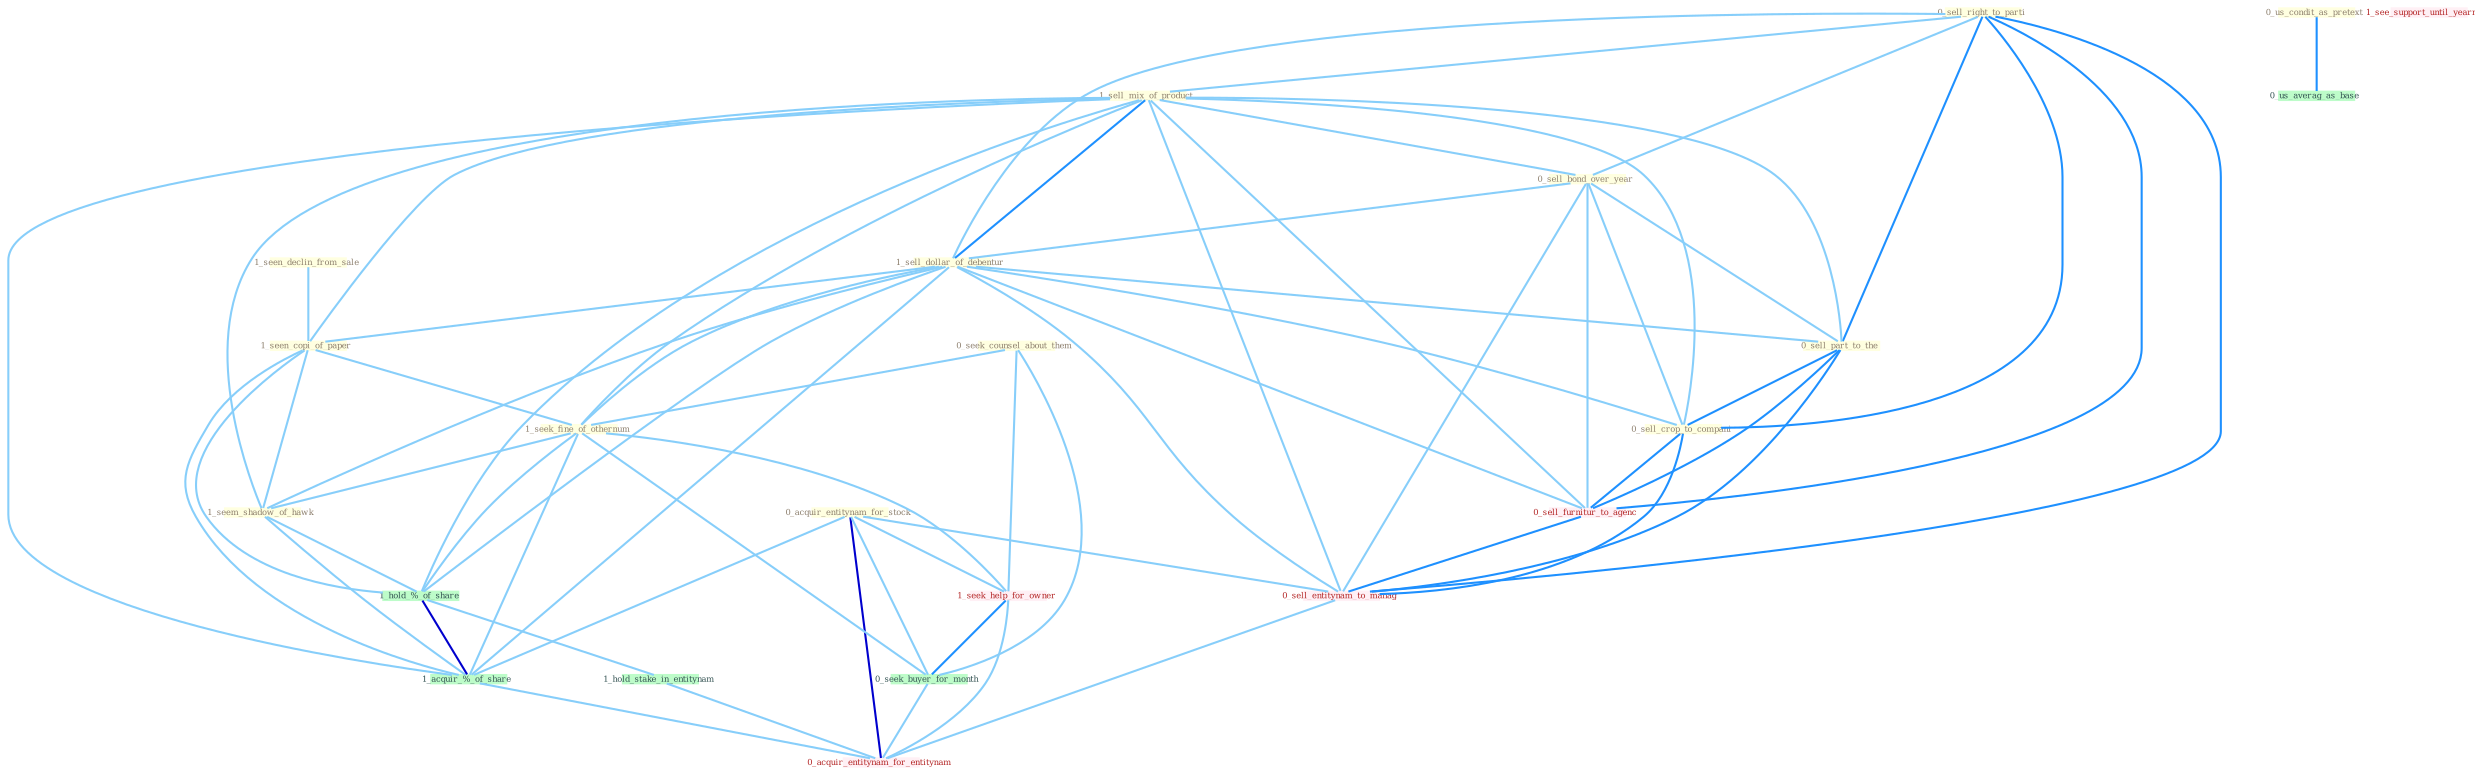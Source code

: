 Graph G{ 
    node
    [shape=polygon,style=filled,width=.5,height=.06,color="#BDFCC9",fixedsize=true,fontsize=4,
    fontcolor="#2f4f4f"];
    {node
    [color="#ffffe0", fontcolor="#8b7d6b"] "0_acquir_entitynam_for_stock " "0_sell_right_to_parti " "1_sell_mix_of_product " "0_seek_counsel_about_them " "0_sell_bond_over_year " "1_sell_dollar_of_debentur " "1_seen_declin_from_sale " "0_us_condit_as_pretext " "1_seen_copi_of_paper " "1_seek_fine_of_othernum " "0_sell_part_to_the " "0_sell_crop_to_compani " "1_seem_shadow_of_hawk "}
{node [color="#fff0f5", fontcolor="#b22222"] "1_seek_help_for_owner " "1_see_support_until_yearnum " "0_sell_furnitur_to_agenc " "0_sell_entitynam_to_manag " "0_acquir_entitynam_for_entitynam "}
edge [color="#B0E2FF"];

	"0_acquir_entitynam_for_stock " -- "1_seek_help_for_owner " [w="1", color="#87cefa" ];
	"0_acquir_entitynam_for_stock " -- "0_seek_buyer_for_month " [w="1", color="#87cefa" ];
	"0_acquir_entitynam_for_stock " -- "1_acquir_%_of_share " [w="1", color="#87cefa" ];
	"0_acquir_entitynam_for_stock " -- "0_sell_entitynam_to_manag " [w="1", color="#87cefa" ];
	"0_acquir_entitynam_for_stock " -- "0_acquir_entitynam_for_entitynam " [w="3", color="#0000cd" , len=0.6];
	"0_sell_right_to_parti " -- "1_sell_mix_of_product " [w="1", color="#87cefa" ];
	"0_sell_right_to_parti " -- "0_sell_bond_over_year " [w="1", color="#87cefa" ];
	"0_sell_right_to_parti " -- "1_sell_dollar_of_debentur " [w="1", color="#87cefa" ];
	"0_sell_right_to_parti " -- "0_sell_part_to_the " [w="2", color="#1e90ff" , len=0.8];
	"0_sell_right_to_parti " -- "0_sell_crop_to_compani " [w="2", color="#1e90ff" , len=0.8];
	"0_sell_right_to_parti " -- "0_sell_furnitur_to_agenc " [w="2", color="#1e90ff" , len=0.8];
	"0_sell_right_to_parti " -- "0_sell_entitynam_to_manag " [w="2", color="#1e90ff" , len=0.8];
	"1_sell_mix_of_product " -- "0_sell_bond_over_year " [w="1", color="#87cefa" ];
	"1_sell_mix_of_product " -- "1_sell_dollar_of_debentur " [w="2", color="#1e90ff" , len=0.8];
	"1_sell_mix_of_product " -- "1_seen_copi_of_paper " [w="1", color="#87cefa" ];
	"1_sell_mix_of_product " -- "1_seek_fine_of_othernum " [w="1", color="#87cefa" ];
	"1_sell_mix_of_product " -- "0_sell_part_to_the " [w="1", color="#87cefa" ];
	"1_sell_mix_of_product " -- "0_sell_crop_to_compani " [w="1", color="#87cefa" ];
	"1_sell_mix_of_product " -- "1_seem_shadow_of_hawk " [w="1", color="#87cefa" ];
	"1_sell_mix_of_product " -- "1_hold_%_of_share " [w="1", color="#87cefa" ];
	"1_sell_mix_of_product " -- "1_acquir_%_of_share " [w="1", color="#87cefa" ];
	"1_sell_mix_of_product " -- "0_sell_furnitur_to_agenc " [w="1", color="#87cefa" ];
	"1_sell_mix_of_product " -- "0_sell_entitynam_to_manag " [w="1", color="#87cefa" ];
	"0_seek_counsel_about_them " -- "1_seek_fine_of_othernum " [w="1", color="#87cefa" ];
	"0_seek_counsel_about_them " -- "1_seek_help_for_owner " [w="1", color="#87cefa" ];
	"0_seek_counsel_about_them " -- "0_seek_buyer_for_month " [w="1", color="#87cefa" ];
	"0_sell_bond_over_year " -- "1_sell_dollar_of_debentur " [w="1", color="#87cefa" ];
	"0_sell_bond_over_year " -- "0_sell_part_to_the " [w="1", color="#87cefa" ];
	"0_sell_bond_over_year " -- "0_sell_crop_to_compani " [w="1", color="#87cefa" ];
	"0_sell_bond_over_year " -- "0_sell_furnitur_to_agenc " [w="1", color="#87cefa" ];
	"0_sell_bond_over_year " -- "0_sell_entitynam_to_manag " [w="1", color="#87cefa" ];
	"1_sell_dollar_of_debentur " -- "1_seen_copi_of_paper " [w="1", color="#87cefa" ];
	"1_sell_dollar_of_debentur " -- "1_seek_fine_of_othernum " [w="1", color="#87cefa" ];
	"1_sell_dollar_of_debentur " -- "0_sell_part_to_the " [w="1", color="#87cefa" ];
	"1_sell_dollar_of_debentur " -- "0_sell_crop_to_compani " [w="1", color="#87cefa" ];
	"1_sell_dollar_of_debentur " -- "1_seem_shadow_of_hawk " [w="1", color="#87cefa" ];
	"1_sell_dollar_of_debentur " -- "1_hold_%_of_share " [w="1", color="#87cefa" ];
	"1_sell_dollar_of_debentur " -- "1_acquir_%_of_share " [w="1", color="#87cefa" ];
	"1_sell_dollar_of_debentur " -- "0_sell_furnitur_to_agenc " [w="1", color="#87cefa" ];
	"1_sell_dollar_of_debentur " -- "0_sell_entitynam_to_manag " [w="1", color="#87cefa" ];
	"1_seen_declin_from_sale " -- "1_seen_copi_of_paper " [w="1", color="#87cefa" ];
	"0_us_condit_as_pretext " -- "0_us_averag_as_base " [w="2", color="#1e90ff" , len=0.8];
	"1_seen_copi_of_paper " -- "1_seek_fine_of_othernum " [w="1", color="#87cefa" ];
	"1_seen_copi_of_paper " -- "1_seem_shadow_of_hawk " [w="1", color="#87cefa" ];
	"1_seen_copi_of_paper " -- "1_hold_%_of_share " [w="1", color="#87cefa" ];
	"1_seen_copi_of_paper " -- "1_acquir_%_of_share " [w="1", color="#87cefa" ];
	"1_seek_fine_of_othernum " -- "1_seem_shadow_of_hawk " [w="1", color="#87cefa" ];
	"1_seek_fine_of_othernum " -- "1_hold_%_of_share " [w="1", color="#87cefa" ];
	"1_seek_fine_of_othernum " -- "1_seek_help_for_owner " [w="1", color="#87cefa" ];
	"1_seek_fine_of_othernum " -- "0_seek_buyer_for_month " [w="1", color="#87cefa" ];
	"1_seek_fine_of_othernum " -- "1_acquir_%_of_share " [w="1", color="#87cefa" ];
	"0_sell_part_to_the " -- "0_sell_crop_to_compani " [w="2", color="#1e90ff" , len=0.8];
	"0_sell_part_to_the " -- "0_sell_furnitur_to_agenc " [w="2", color="#1e90ff" , len=0.8];
	"0_sell_part_to_the " -- "0_sell_entitynam_to_manag " [w="2", color="#1e90ff" , len=0.8];
	"0_sell_crop_to_compani " -- "0_sell_furnitur_to_agenc " [w="2", color="#1e90ff" , len=0.8];
	"0_sell_crop_to_compani " -- "0_sell_entitynam_to_manag " [w="2", color="#1e90ff" , len=0.8];
	"1_seem_shadow_of_hawk " -- "1_hold_%_of_share " [w="1", color="#87cefa" ];
	"1_seem_shadow_of_hawk " -- "1_acquir_%_of_share " [w="1", color="#87cefa" ];
	"1_hold_%_of_share " -- "1_hold_stake_in_entitynam " [w="1", color="#87cefa" ];
	"1_hold_%_of_share " -- "1_acquir_%_of_share " [w="3", color="#0000cd" , len=0.6];
	"1_hold_stake_in_entitynam " -- "0_acquir_entitynam_for_entitynam " [w="1", color="#87cefa" ];
	"1_seek_help_for_owner " -- "0_seek_buyer_for_month " [w="2", color="#1e90ff" , len=0.8];
	"1_seek_help_for_owner " -- "0_acquir_entitynam_for_entitynam " [w="1", color="#87cefa" ];
	"0_seek_buyer_for_month " -- "0_acquir_entitynam_for_entitynam " [w="1", color="#87cefa" ];
	"1_acquir_%_of_share " -- "0_acquir_entitynam_for_entitynam " [w="1", color="#87cefa" ];
	"0_sell_furnitur_to_agenc " -- "0_sell_entitynam_to_manag " [w="2", color="#1e90ff" , len=0.8];
	"0_sell_entitynam_to_manag " -- "0_acquir_entitynam_for_entitynam " [w="1", color="#87cefa" ];
}